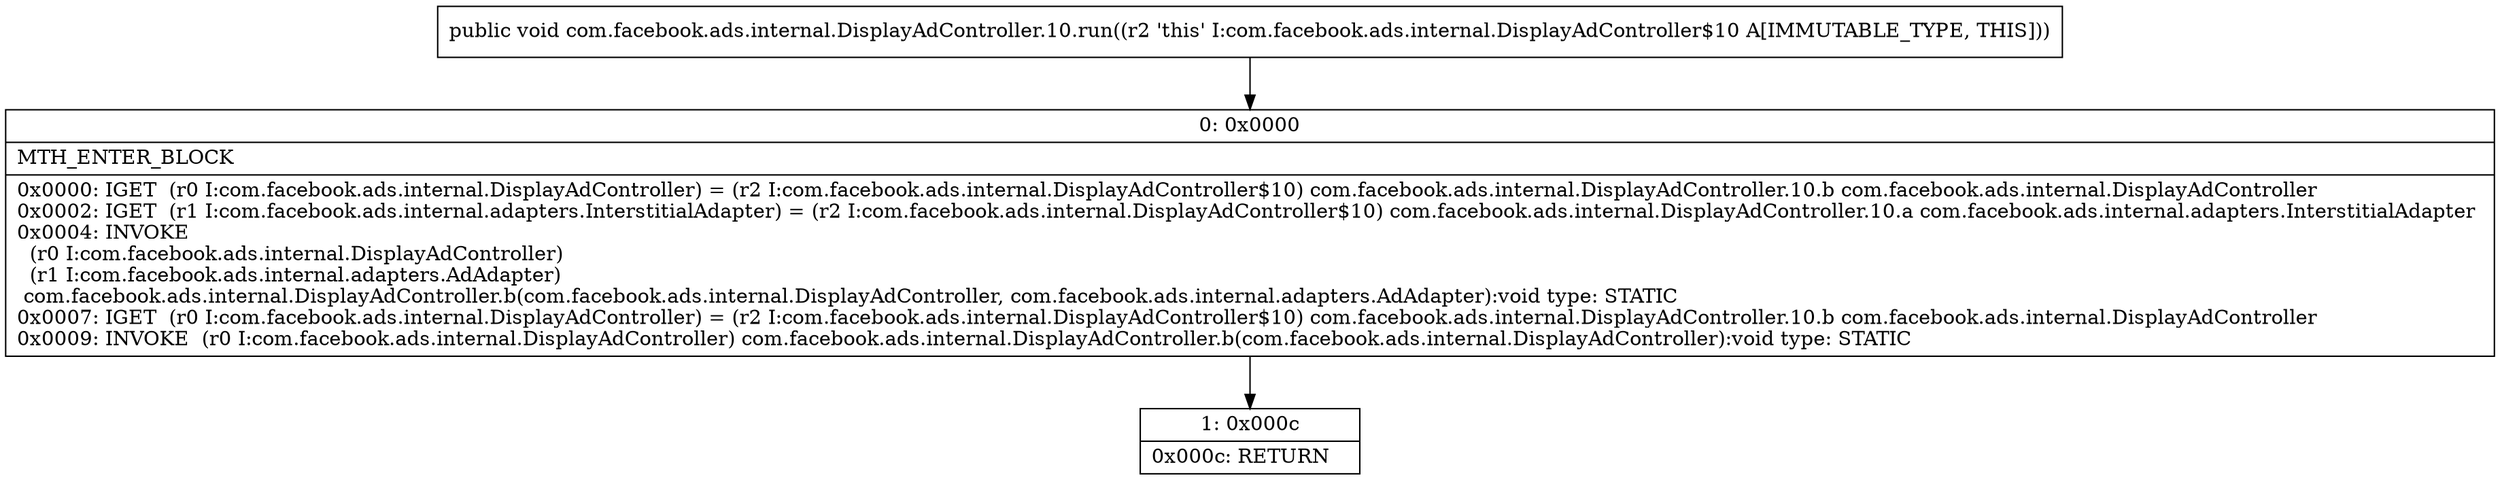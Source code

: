 digraph "CFG forcom.facebook.ads.internal.DisplayAdController.10.run()V" {
Node_0 [shape=record,label="{0\:\ 0x0000|MTH_ENTER_BLOCK\l|0x0000: IGET  (r0 I:com.facebook.ads.internal.DisplayAdController) = (r2 I:com.facebook.ads.internal.DisplayAdController$10) com.facebook.ads.internal.DisplayAdController.10.b com.facebook.ads.internal.DisplayAdController \l0x0002: IGET  (r1 I:com.facebook.ads.internal.adapters.InterstitialAdapter) = (r2 I:com.facebook.ads.internal.DisplayAdController$10) com.facebook.ads.internal.DisplayAdController.10.a com.facebook.ads.internal.adapters.InterstitialAdapter \l0x0004: INVOKE  \l  (r0 I:com.facebook.ads.internal.DisplayAdController)\l  (r1 I:com.facebook.ads.internal.adapters.AdAdapter)\l com.facebook.ads.internal.DisplayAdController.b(com.facebook.ads.internal.DisplayAdController, com.facebook.ads.internal.adapters.AdAdapter):void type: STATIC \l0x0007: IGET  (r0 I:com.facebook.ads.internal.DisplayAdController) = (r2 I:com.facebook.ads.internal.DisplayAdController$10) com.facebook.ads.internal.DisplayAdController.10.b com.facebook.ads.internal.DisplayAdController \l0x0009: INVOKE  (r0 I:com.facebook.ads.internal.DisplayAdController) com.facebook.ads.internal.DisplayAdController.b(com.facebook.ads.internal.DisplayAdController):void type: STATIC \l}"];
Node_1 [shape=record,label="{1\:\ 0x000c|0x000c: RETURN   \l}"];
MethodNode[shape=record,label="{public void com.facebook.ads.internal.DisplayAdController.10.run((r2 'this' I:com.facebook.ads.internal.DisplayAdController$10 A[IMMUTABLE_TYPE, THIS])) }"];
MethodNode -> Node_0;
Node_0 -> Node_1;
}

